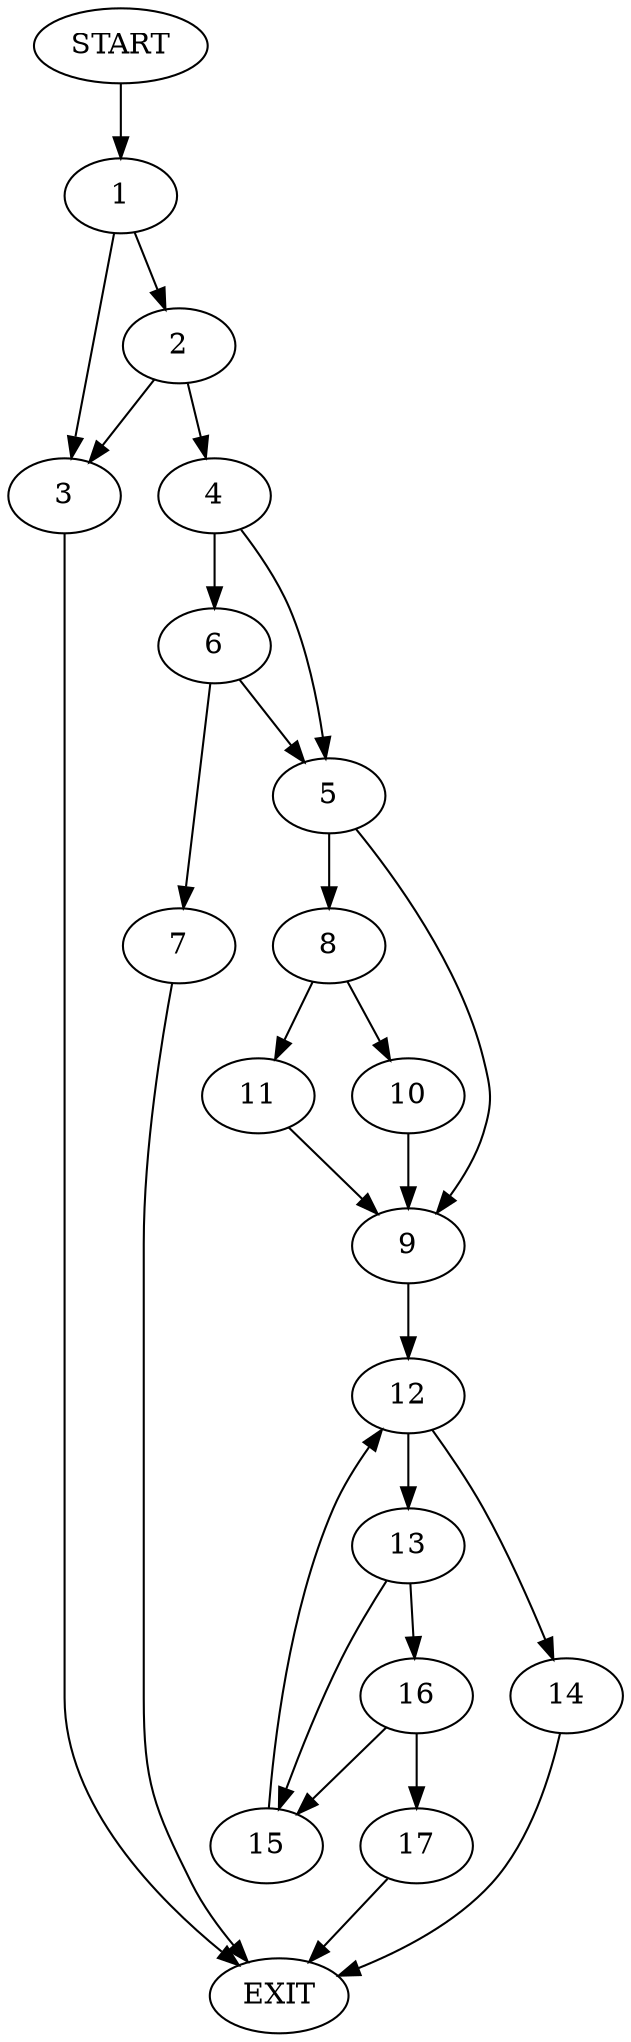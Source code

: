 digraph {
0 [label="START"]
18 [label="EXIT"]
0 -> 1
1 -> 2
1 -> 3
2 -> 3
2 -> 4
3 -> 18
4 -> 5
4 -> 6
6 -> 7
6 -> 5
5 -> 8
5 -> 9
7 -> 18
8 -> 10
8 -> 11
9 -> 12
10 -> 9
11 -> 9
12 -> 13
12 -> 14
13 -> 15
13 -> 16
14 -> 18
15 -> 12
16 -> 17
16 -> 15
17 -> 18
}
